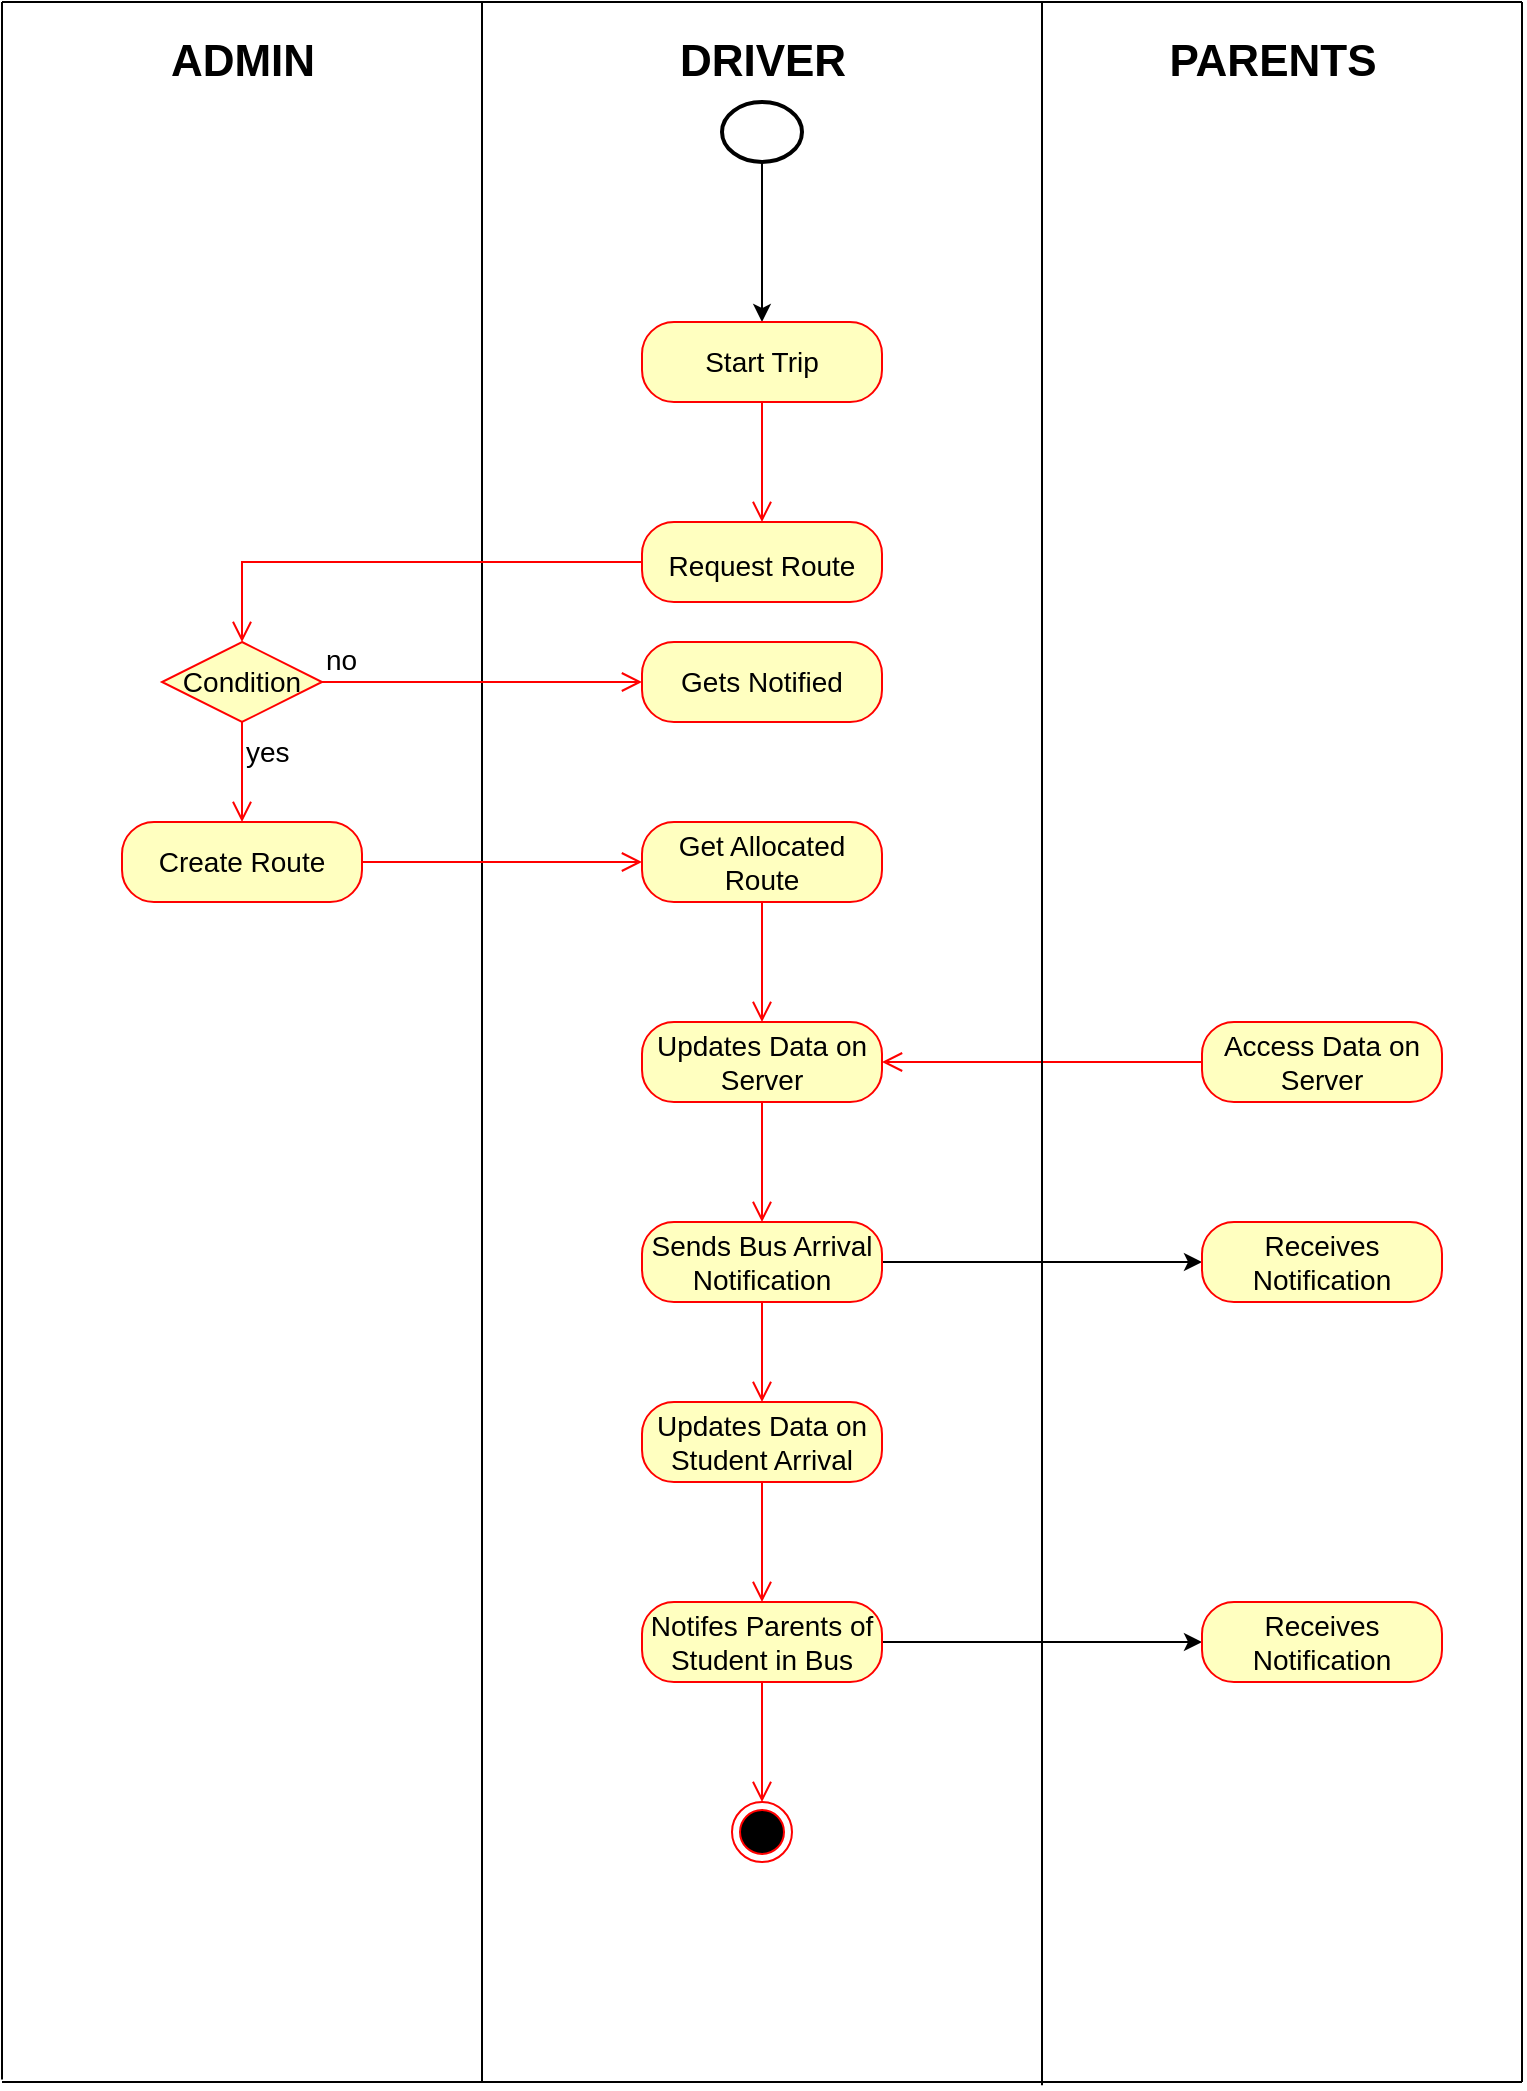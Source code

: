 <mxfile version="20.3.0" type="github">
  <diagram id="f_fR-KZ6GfG7kW6f2vTJ" name="Page-1">
    <mxGraphModel dx="1038" dy="571" grid="1" gridSize="10" guides="1" tooltips="1" connect="1" arrows="1" fold="1" page="1" pageScale="1" pageWidth="827" pageHeight="1169" math="0" shadow="0">
      <root>
        <mxCell id="0" />
        <mxCell id="1" parent="0" />
        <mxCell id="-Ai16OyJdcoPKoNbt1Iq-2" value="" style="endArrow=none;html=1;rounded=0;" parent="1" edge="1">
          <mxGeometry width="50" height="50" relative="1" as="geometry">
            <mxPoint x="280" y="1040" as="sourcePoint" />
            <mxPoint x="280" as="targetPoint" />
            <Array as="points">
              <mxPoint x="280" y="320" />
            </Array>
          </mxGeometry>
        </mxCell>
        <mxCell id="-Ai16OyJdcoPKoNbt1Iq-5" value="" style="endArrow=none;html=1;rounded=0;" parent="1" edge="1">
          <mxGeometry width="50" height="50" relative="1" as="geometry">
            <mxPoint x="40" y="1038.8" as="sourcePoint" />
            <mxPoint x="40" as="targetPoint" />
          </mxGeometry>
        </mxCell>
        <mxCell id="-Ai16OyJdcoPKoNbt1Iq-6" value="" style="endArrow=none;html=1;rounded=0;" parent="1" edge="1">
          <mxGeometry width="50" height="50" relative="1" as="geometry">
            <mxPoint x="40" as="sourcePoint" />
            <mxPoint x="800" as="targetPoint" />
          </mxGeometry>
        </mxCell>
        <mxCell id="-Ai16OyJdcoPKoNbt1Iq-7" value="" style="endArrow=none;html=1;rounded=0;" parent="1" edge="1">
          <mxGeometry width="50" height="50" relative="1" as="geometry">
            <mxPoint x="800" y="1040" as="sourcePoint" />
            <mxPoint x="800" as="targetPoint" />
            <Array as="points" />
          </mxGeometry>
        </mxCell>
        <mxCell id="1XE83pnmgxMkLMpuss5--1" value="ADMIN" style="text;html=1;align=center;verticalAlign=middle;resizable=0;points=[];autosize=1;strokeColor=none;fillColor=none;fontStyle=1;fontSize=22;" vertex="1" parent="1">
          <mxGeometry x="110" y="10" width="100" height="40" as="geometry" />
        </mxCell>
        <mxCell id="1XE83pnmgxMkLMpuss5--3" value="DRIVER" style="text;html=1;align=center;verticalAlign=middle;resizable=0;points=[];autosize=1;strokeColor=none;fillColor=none;fontSize=22;fontStyle=1" vertex="1" parent="1">
          <mxGeometry x="365" y="10" width="110" height="40" as="geometry" />
        </mxCell>
        <mxCell id="1XE83pnmgxMkLMpuss5--5" value="PARENTS" style="text;html=1;align=center;verticalAlign=middle;resizable=0;points=[];autosize=1;strokeColor=none;fillColor=none;fontSize=22;fontStyle=1" vertex="1" parent="1">
          <mxGeometry x="610" y="10" width="130" height="40" as="geometry" />
        </mxCell>
        <mxCell id="1XE83pnmgxMkLMpuss5--8" style="edgeStyle=orthogonalEdgeStyle;rounded=0;orthogonalLoop=1;jettySize=auto;html=1;fontSize=22;" edge="1" parent="1" source="1XE83pnmgxMkLMpuss5--7">
          <mxGeometry relative="1" as="geometry">
            <mxPoint x="420" y="160" as="targetPoint" />
          </mxGeometry>
        </mxCell>
        <mxCell id="1XE83pnmgxMkLMpuss5--7" value="" style="strokeWidth=2;html=1;shape=mxgraph.flowchart.start_2;whiteSpace=wrap;fontSize=22;" vertex="1" parent="1">
          <mxGeometry x="400" y="50" width="40" height="30" as="geometry" />
        </mxCell>
        <mxCell id="1XE83pnmgxMkLMpuss5--20" value="&lt;font style=&quot;font-size: 14px;&quot;&gt;Request Route&lt;/font&gt;" style="rounded=1;whiteSpace=wrap;html=1;arcSize=40;fontColor=#000000;fillColor=#ffffc0;strokeColor=#ff0000;fontSize=22;" vertex="1" parent="1">
          <mxGeometry x="360" y="260" width="120" height="40" as="geometry" />
        </mxCell>
        <mxCell id="1XE83pnmgxMkLMpuss5--21" value="" style="edgeStyle=orthogonalEdgeStyle;html=1;verticalAlign=bottom;endArrow=open;endSize=8;strokeColor=#ff0000;rounded=0;fontSize=22;entryX=0.5;entryY=0;entryDx=0;entryDy=0;" edge="1" source="1XE83pnmgxMkLMpuss5--20" parent="1" target="1XE83pnmgxMkLMpuss5--30">
          <mxGeometry relative="1" as="geometry">
            <mxPoint x="150" y="280" as="targetPoint" />
          </mxGeometry>
        </mxCell>
        <mxCell id="1XE83pnmgxMkLMpuss5--25" value="Start Trip" style="rounded=1;whiteSpace=wrap;html=1;arcSize=40;fontColor=#000000;fillColor=#ffffc0;strokeColor=#ff0000;fontSize=14;" vertex="1" parent="1">
          <mxGeometry x="360" y="160" width="120" height="40" as="geometry" />
        </mxCell>
        <mxCell id="1XE83pnmgxMkLMpuss5--26" value="" style="edgeStyle=orthogonalEdgeStyle;html=1;verticalAlign=bottom;endArrow=open;endSize=8;strokeColor=#ff0000;rounded=0;fontSize=14;" edge="1" source="1XE83pnmgxMkLMpuss5--25" parent="1">
          <mxGeometry relative="1" as="geometry">
            <mxPoint x="420" y="260" as="targetPoint" />
          </mxGeometry>
        </mxCell>
        <mxCell id="1XE83pnmgxMkLMpuss5--30" value="Condition" style="rhombus;whiteSpace=wrap;html=1;fillColor=#ffffc0;strokeColor=#ff0000;fontSize=14;" vertex="1" parent="1">
          <mxGeometry x="120" y="320" width="80" height="40" as="geometry" />
        </mxCell>
        <mxCell id="1XE83pnmgxMkLMpuss5--31" value="no" style="edgeStyle=orthogonalEdgeStyle;html=1;align=left;verticalAlign=bottom;endArrow=open;endSize=8;strokeColor=#ff0000;rounded=0;fontSize=14;" edge="1" source="1XE83pnmgxMkLMpuss5--30" parent="1">
          <mxGeometry x="-1" relative="1" as="geometry">
            <mxPoint x="360" y="340" as="targetPoint" />
          </mxGeometry>
        </mxCell>
        <mxCell id="1XE83pnmgxMkLMpuss5--32" value="yes" style="edgeStyle=orthogonalEdgeStyle;html=1;align=left;verticalAlign=top;endArrow=open;endSize=8;strokeColor=#ff0000;rounded=0;fontSize=14;" edge="1" source="1XE83pnmgxMkLMpuss5--30" parent="1">
          <mxGeometry x="-1" relative="1" as="geometry">
            <mxPoint x="160" y="410" as="targetPoint" />
          </mxGeometry>
        </mxCell>
        <mxCell id="1XE83pnmgxMkLMpuss5--33" value="Gets Notified" style="rounded=1;whiteSpace=wrap;html=1;arcSize=40;fontColor=#000000;fillColor=#ffffc0;strokeColor=#ff0000;fontSize=14;" vertex="1" parent="1">
          <mxGeometry x="360" y="320" width="120" height="40" as="geometry" />
        </mxCell>
        <mxCell id="1XE83pnmgxMkLMpuss5--35" value="Create Route" style="rounded=1;whiteSpace=wrap;html=1;arcSize=40;fontColor=#000000;fillColor=#ffffc0;strokeColor=#ff0000;fontSize=14;" vertex="1" parent="1">
          <mxGeometry x="100" y="410" width="120" height="40" as="geometry" />
        </mxCell>
        <mxCell id="1XE83pnmgxMkLMpuss5--36" value="" style="edgeStyle=orthogonalEdgeStyle;html=1;verticalAlign=bottom;endArrow=open;endSize=8;strokeColor=#ff0000;rounded=0;fontSize=14;" edge="1" source="1XE83pnmgxMkLMpuss5--35" parent="1">
          <mxGeometry relative="1" as="geometry">
            <mxPoint x="360" y="430" as="targetPoint" />
          </mxGeometry>
        </mxCell>
        <mxCell id="1XE83pnmgxMkLMpuss5--37" value="Get Allocated Route" style="rounded=1;whiteSpace=wrap;html=1;arcSize=40;fontColor=#000000;fillColor=#ffffc0;strokeColor=#ff0000;fontSize=14;" vertex="1" parent="1">
          <mxGeometry x="360" y="410" width="120" height="40" as="geometry" />
        </mxCell>
        <mxCell id="1XE83pnmgxMkLMpuss5--38" value="" style="edgeStyle=orthogonalEdgeStyle;html=1;verticalAlign=bottom;endArrow=open;endSize=8;strokeColor=#ff0000;rounded=0;fontSize=14;" edge="1" source="1XE83pnmgxMkLMpuss5--37" parent="1">
          <mxGeometry relative="1" as="geometry">
            <mxPoint x="420" y="510" as="targetPoint" />
          </mxGeometry>
        </mxCell>
        <mxCell id="1XE83pnmgxMkLMpuss5--39" value="Updates Data on Server" style="rounded=1;whiteSpace=wrap;html=1;arcSize=40;fontColor=#000000;fillColor=#ffffc0;strokeColor=#ff0000;fontSize=14;" vertex="1" parent="1">
          <mxGeometry x="360" y="510" width="120" height="40" as="geometry" />
        </mxCell>
        <mxCell id="1XE83pnmgxMkLMpuss5--40" value="" style="edgeStyle=orthogonalEdgeStyle;html=1;verticalAlign=bottom;endArrow=open;endSize=8;strokeColor=#ff0000;rounded=0;fontSize=14;" edge="1" source="1XE83pnmgxMkLMpuss5--39" parent="1">
          <mxGeometry relative="1" as="geometry">
            <mxPoint x="420" y="610" as="targetPoint" />
          </mxGeometry>
        </mxCell>
        <mxCell id="1XE83pnmgxMkLMpuss5--52" value="Access Data on Server" style="rounded=1;whiteSpace=wrap;html=1;arcSize=40;fontColor=#000000;fillColor=#ffffc0;strokeColor=#ff0000;fontSize=14;" vertex="1" parent="1">
          <mxGeometry x="640" y="510" width="120" height="40" as="geometry" />
        </mxCell>
        <mxCell id="1XE83pnmgxMkLMpuss5--53" value="" style="edgeStyle=orthogonalEdgeStyle;html=1;verticalAlign=bottom;endArrow=open;endSize=8;strokeColor=#ff0000;rounded=0;fontSize=14;entryX=1;entryY=0.5;entryDx=0;entryDy=0;" edge="1" source="1XE83pnmgxMkLMpuss5--52" parent="1" target="1XE83pnmgxMkLMpuss5--39">
          <mxGeometry relative="1" as="geometry">
            <mxPoint x="700" y="610" as="targetPoint" />
          </mxGeometry>
        </mxCell>
        <mxCell id="1XE83pnmgxMkLMpuss5--78" style="edgeStyle=orthogonalEdgeStyle;rounded=0;orthogonalLoop=1;jettySize=auto;html=1;exitX=1;exitY=0.5;exitDx=0;exitDy=0;entryX=0;entryY=0.5;entryDx=0;entryDy=0;fontSize=14;" edge="1" parent="1" source="1XE83pnmgxMkLMpuss5--65" target="1XE83pnmgxMkLMpuss5--69">
          <mxGeometry relative="1" as="geometry" />
        </mxCell>
        <mxCell id="1XE83pnmgxMkLMpuss5--65" value="Sends Bus Arrival Notification" style="rounded=1;whiteSpace=wrap;html=1;arcSize=40;fontColor=#000000;fillColor=#ffffc0;strokeColor=#ff0000;fontSize=14;" vertex="1" parent="1">
          <mxGeometry x="360" y="610" width="120" height="40" as="geometry" />
        </mxCell>
        <mxCell id="1XE83pnmgxMkLMpuss5--66" value="" style="edgeStyle=orthogonalEdgeStyle;html=1;verticalAlign=bottom;endArrow=open;endSize=8;strokeColor=#ff0000;rounded=0;fontSize=14;" edge="1" source="1XE83pnmgxMkLMpuss5--65" parent="1">
          <mxGeometry relative="1" as="geometry">
            <mxPoint x="420" y="700" as="targetPoint" />
          </mxGeometry>
        </mxCell>
        <mxCell id="1XE83pnmgxMkLMpuss5--69" value="Receives Notification" style="rounded=1;whiteSpace=wrap;html=1;arcSize=40;fontColor=#000000;fillColor=#ffffc0;strokeColor=#ff0000;fontSize=14;" vertex="1" parent="1">
          <mxGeometry x="640" y="610" width="120" height="40" as="geometry" />
        </mxCell>
        <mxCell id="1XE83pnmgxMkLMpuss5--71" value="Updates Data on Student Arrival" style="rounded=1;whiteSpace=wrap;html=1;arcSize=40;fontColor=#000000;fillColor=#ffffc0;strokeColor=#ff0000;fontSize=14;" vertex="1" parent="1">
          <mxGeometry x="360" y="700" width="120" height="40" as="geometry" />
        </mxCell>
        <mxCell id="1XE83pnmgxMkLMpuss5--72" value="" style="edgeStyle=orthogonalEdgeStyle;html=1;verticalAlign=bottom;endArrow=open;endSize=8;strokeColor=#ff0000;rounded=0;fontSize=14;" edge="1" source="1XE83pnmgxMkLMpuss5--71" parent="1">
          <mxGeometry relative="1" as="geometry">
            <mxPoint x="420" y="800" as="targetPoint" />
          </mxGeometry>
        </mxCell>
        <mxCell id="1XE83pnmgxMkLMpuss5--77" style="edgeStyle=orthogonalEdgeStyle;rounded=0;orthogonalLoop=1;jettySize=auto;html=1;entryX=0;entryY=0.5;entryDx=0;entryDy=0;fontSize=14;" edge="1" parent="1" source="1XE83pnmgxMkLMpuss5--73" target="1XE83pnmgxMkLMpuss5--75">
          <mxGeometry relative="1" as="geometry" />
        </mxCell>
        <mxCell id="1XE83pnmgxMkLMpuss5--73" value="Notifes Parents of Student in Bus" style="rounded=1;whiteSpace=wrap;html=1;arcSize=40;fontColor=#000000;fillColor=#ffffc0;strokeColor=#ff0000;fontSize=14;" vertex="1" parent="1">
          <mxGeometry x="360" y="800" width="120" height="40" as="geometry" />
        </mxCell>
        <mxCell id="1XE83pnmgxMkLMpuss5--74" value="" style="edgeStyle=orthogonalEdgeStyle;html=1;verticalAlign=bottom;endArrow=open;endSize=8;strokeColor=#ff0000;rounded=0;fontSize=14;" edge="1" source="1XE83pnmgxMkLMpuss5--73" parent="1">
          <mxGeometry relative="1" as="geometry">
            <mxPoint x="420" y="900" as="targetPoint" />
          </mxGeometry>
        </mxCell>
        <mxCell id="1XE83pnmgxMkLMpuss5--75" value="Receives Notification" style="rounded=1;whiteSpace=wrap;html=1;arcSize=40;fontColor=#000000;fillColor=#ffffc0;strokeColor=#ff0000;fontSize=14;" vertex="1" parent="1">
          <mxGeometry x="640" y="800" width="120" height="40" as="geometry" />
        </mxCell>
        <mxCell id="1XE83pnmgxMkLMpuss5--79" value="" style="ellipse;html=1;shape=endState;fillColor=#000000;strokeColor=#ff0000;fontSize=14;" vertex="1" parent="1">
          <mxGeometry x="405" y="900" width="30" height="30" as="geometry" />
        </mxCell>
        <mxCell id="1XE83pnmgxMkLMpuss5--80" value="" style="endArrow=none;html=1;rounded=0;fontSize=14;" edge="1" parent="1">
          <mxGeometry width="50" height="50" relative="1" as="geometry">
            <mxPoint x="560" y="1041.6" as="sourcePoint" />
            <mxPoint x="560" as="targetPoint" />
            <Array as="points" />
          </mxGeometry>
        </mxCell>
        <mxCell id="1XE83pnmgxMkLMpuss5--81" value="" style="endArrow=none;html=1;rounded=0;fontSize=14;" edge="1" parent="1">
          <mxGeometry width="50" height="50" relative="1" as="geometry">
            <mxPoint x="40" y="1040" as="sourcePoint" />
            <mxPoint x="800" y="1040" as="targetPoint" />
          </mxGeometry>
        </mxCell>
      </root>
    </mxGraphModel>
  </diagram>
</mxfile>
